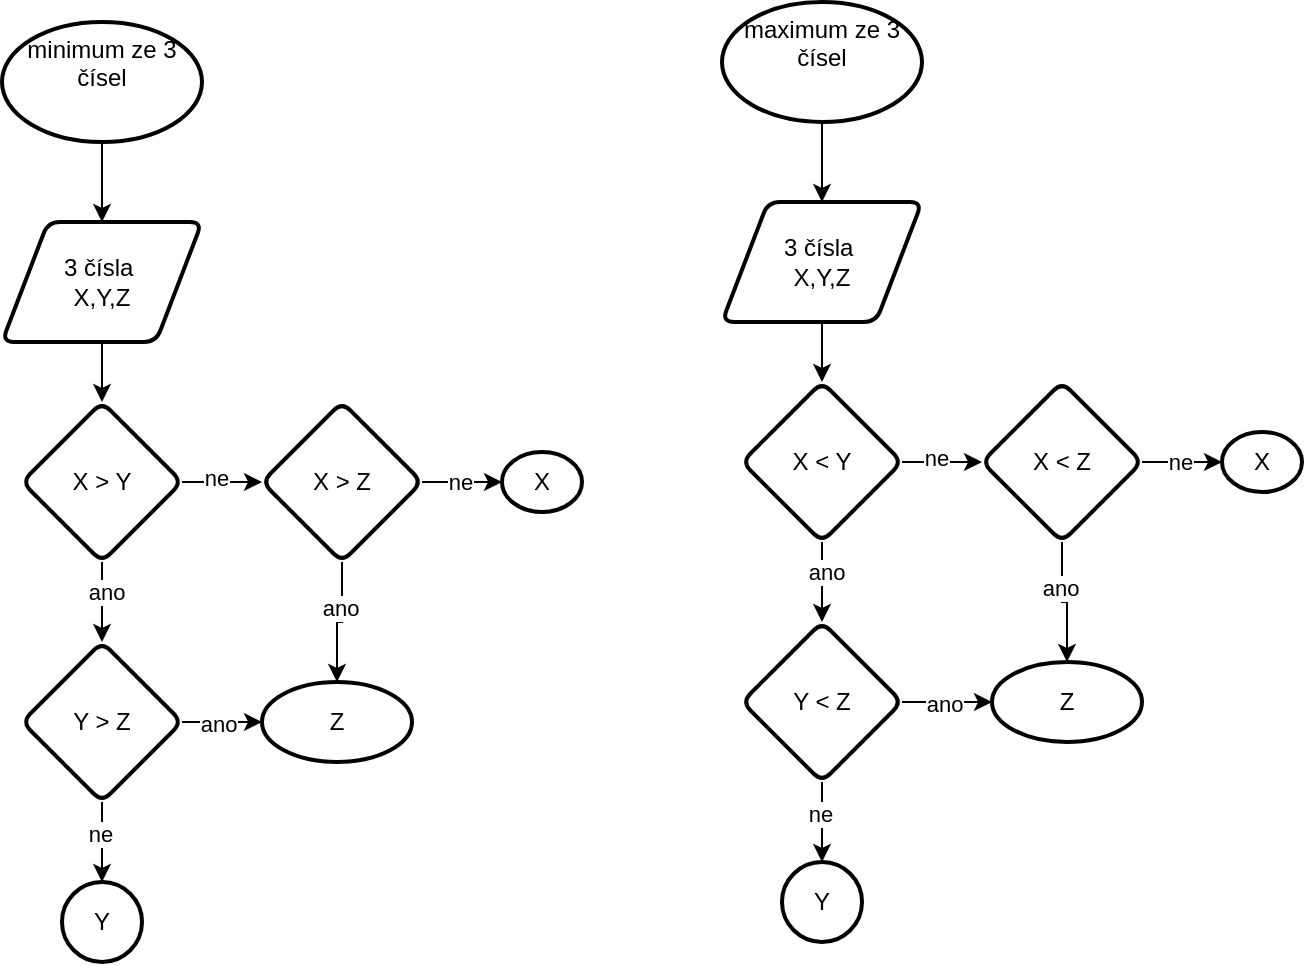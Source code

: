<mxfile version="22.1.3" type="device">
  <diagram id="C5RBs43oDa-KdzZeNtuy" name="Page-1">
    <mxGraphModel dx="1155" dy="661" grid="1" gridSize="10" guides="1" tooltips="1" connect="1" arrows="1" fold="1" page="1" pageScale="1" pageWidth="827" pageHeight="1169" math="0" shadow="0">
      <root>
        <mxCell id="WIyWlLk6GJQsqaUBKTNV-0" />
        <mxCell id="WIyWlLk6GJQsqaUBKTNV-1" parent="WIyWlLk6GJQsqaUBKTNV-0" />
        <mxCell id="EGvyy3Lo6LBRKcF2sGLg-6" value="" style="edgeStyle=orthogonalEdgeStyle;rounded=0;orthogonalLoop=1;jettySize=auto;html=1;" edge="1" parent="WIyWlLk6GJQsqaUBKTNV-1" source="EGvyy3Lo6LBRKcF2sGLg-2" target="EGvyy3Lo6LBRKcF2sGLg-5">
          <mxGeometry relative="1" as="geometry" />
        </mxCell>
        <mxCell id="EGvyy3Lo6LBRKcF2sGLg-2" value="3 čísla&amp;nbsp;&lt;br&gt;X,Y,Z" style="shape=parallelogram;html=1;strokeWidth=2;perimeter=parallelogramPerimeter;whiteSpace=wrap;rounded=1;arcSize=12;size=0.23;" vertex="1" parent="WIyWlLk6GJQsqaUBKTNV-1">
          <mxGeometry x="40" y="140" width="100" height="60" as="geometry" />
        </mxCell>
        <mxCell id="EGvyy3Lo6LBRKcF2sGLg-4" value="" style="edgeStyle=orthogonalEdgeStyle;rounded=0;orthogonalLoop=1;jettySize=auto;html=1;" edge="1" parent="WIyWlLk6GJQsqaUBKTNV-1" source="EGvyy3Lo6LBRKcF2sGLg-3" target="EGvyy3Lo6LBRKcF2sGLg-2">
          <mxGeometry relative="1" as="geometry" />
        </mxCell>
        <mxCell id="EGvyy3Lo6LBRKcF2sGLg-3" value="minimum ze 3 čísel" style="strokeWidth=2;html=1;shape=mxgraph.flowchart.start_2;whiteSpace=wrap;verticalAlign=top;" vertex="1" parent="WIyWlLk6GJQsqaUBKTNV-1">
          <mxGeometry x="40" y="40" width="100" height="60" as="geometry" />
        </mxCell>
        <mxCell id="EGvyy3Lo6LBRKcF2sGLg-8" value="" style="edgeStyle=orthogonalEdgeStyle;rounded=0;orthogonalLoop=1;jettySize=auto;html=1;" edge="1" parent="WIyWlLk6GJQsqaUBKTNV-1" source="EGvyy3Lo6LBRKcF2sGLg-5" target="EGvyy3Lo6LBRKcF2sGLg-7">
          <mxGeometry relative="1" as="geometry" />
        </mxCell>
        <mxCell id="EGvyy3Lo6LBRKcF2sGLg-12" value="ano" style="edgeLabel;html=1;align=center;verticalAlign=middle;resizable=0;points=[];" vertex="1" connectable="0" parent="EGvyy3Lo6LBRKcF2sGLg-8">
          <mxGeometry x="-0.25" y="2" relative="1" as="geometry">
            <mxPoint as="offset" />
          </mxGeometry>
        </mxCell>
        <mxCell id="EGvyy3Lo6LBRKcF2sGLg-17" value="" style="edgeStyle=orthogonalEdgeStyle;rounded=0;orthogonalLoop=1;jettySize=auto;html=1;" edge="1" parent="WIyWlLk6GJQsqaUBKTNV-1" source="EGvyy3Lo6LBRKcF2sGLg-5" target="EGvyy3Lo6LBRKcF2sGLg-16">
          <mxGeometry relative="1" as="geometry" />
        </mxCell>
        <mxCell id="EGvyy3Lo6LBRKcF2sGLg-33" value="ne" style="edgeLabel;html=1;align=center;verticalAlign=middle;resizable=0;points=[];" vertex="1" connectable="0" parent="EGvyy3Lo6LBRKcF2sGLg-17">
          <mxGeometry x="-0.144" y="2" relative="1" as="geometry">
            <mxPoint as="offset" />
          </mxGeometry>
        </mxCell>
        <mxCell id="EGvyy3Lo6LBRKcF2sGLg-5" value="X &amp;gt; Y" style="rhombus;whiteSpace=wrap;html=1;strokeWidth=2;rounded=1;arcSize=12;" vertex="1" parent="WIyWlLk6GJQsqaUBKTNV-1">
          <mxGeometry x="50" y="230" width="80" height="80" as="geometry" />
        </mxCell>
        <mxCell id="EGvyy3Lo6LBRKcF2sGLg-10" value="" style="edgeStyle=orthogonalEdgeStyle;rounded=0;orthogonalLoop=1;jettySize=auto;html=1;" edge="1" parent="WIyWlLk6GJQsqaUBKTNV-1" source="EGvyy3Lo6LBRKcF2sGLg-7" target="EGvyy3Lo6LBRKcF2sGLg-9">
          <mxGeometry relative="1" as="geometry" />
        </mxCell>
        <mxCell id="EGvyy3Lo6LBRKcF2sGLg-11" value="ano" style="edgeLabel;html=1;align=center;verticalAlign=middle;resizable=0;points=[];" vertex="1" connectable="0" parent="EGvyy3Lo6LBRKcF2sGLg-10">
          <mxGeometry x="-0.1" y="-1" relative="1" as="geometry">
            <mxPoint as="offset" />
          </mxGeometry>
        </mxCell>
        <mxCell id="EGvyy3Lo6LBRKcF2sGLg-23" value="" style="edgeStyle=orthogonalEdgeStyle;rounded=0;orthogonalLoop=1;jettySize=auto;html=1;" edge="1" parent="WIyWlLk6GJQsqaUBKTNV-1" source="EGvyy3Lo6LBRKcF2sGLg-7" target="EGvyy3Lo6LBRKcF2sGLg-22">
          <mxGeometry relative="1" as="geometry" />
        </mxCell>
        <mxCell id="EGvyy3Lo6LBRKcF2sGLg-24" value="ne" style="edgeLabel;html=1;align=center;verticalAlign=middle;resizable=0;points=[];" vertex="1" connectable="0" parent="EGvyy3Lo6LBRKcF2sGLg-23">
          <mxGeometry x="-0.219" y="-1" relative="1" as="geometry">
            <mxPoint as="offset" />
          </mxGeometry>
        </mxCell>
        <mxCell id="EGvyy3Lo6LBRKcF2sGLg-7" value="Y &amp;gt; Z" style="rhombus;whiteSpace=wrap;html=1;strokeWidth=2;rounded=1;arcSize=12;" vertex="1" parent="WIyWlLk6GJQsqaUBKTNV-1">
          <mxGeometry x="50" y="350" width="80" height="80" as="geometry" />
        </mxCell>
        <mxCell id="EGvyy3Lo6LBRKcF2sGLg-9" value="Z" style="ellipse;whiteSpace=wrap;html=1;strokeWidth=2;rounded=1;arcSize=12;" vertex="1" parent="WIyWlLk6GJQsqaUBKTNV-1">
          <mxGeometry x="170" y="370" width="75" height="40" as="geometry" />
        </mxCell>
        <mxCell id="EGvyy3Lo6LBRKcF2sGLg-20" value="" style="edgeStyle=orthogonalEdgeStyle;rounded=0;orthogonalLoop=1;jettySize=auto;html=1;" edge="1" parent="WIyWlLk6GJQsqaUBKTNV-1" source="EGvyy3Lo6LBRKcF2sGLg-16" target="EGvyy3Lo6LBRKcF2sGLg-9">
          <mxGeometry relative="1" as="geometry">
            <mxPoint x="290" y="270.0" as="targetPoint" />
          </mxGeometry>
        </mxCell>
        <mxCell id="EGvyy3Lo6LBRKcF2sGLg-34" value="ano" style="edgeLabel;html=1;align=center;verticalAlign=middle;resizable=0;points=[];" vertex="1" connectable="0" parent="EGvyy3Lo6LBRKcF2sGLg-20">
          <mxGeometry x="-0.259" y="-1" relative="1" as="geometry">
            <mxPoint as="offset" />
          </mxGeometry>
        </mxCell>
        <mxCell id="EGvyy3Lo6LBRKcF2sGLg-26" value="" style="edgeStyle=orthogonalEdgeStyle;rounded=0;orthogonalLoop=1;jettySize=auto;html=1;" edge="1" parent="WIyWlLk6GJQsqaUBKTNV-1" source="EGvyy3Lo6LBRKcF2sGLg-16" target="EGvyy3Lo6LBRKcF2sGLg-25">
          <mxGeometry relative="1" as="geometry" />
        </mxCell>
        <mxCell id="EGvyy3Lo6LBRKcF2sGLg-27" value="ne" style="edgeLabel;html=1;align=center;verticalAlign=middle;resizable=0;points=[];" vertex="1" connectable="0" parent="EGvyy3Lo6LBRKcF2sGLg-26">
          <mxGeometry x="-0.06" relative="1" as="geometry">
            <mxPoint as="offset" />
          </mxGeometry>
        </mxCell>
        <mxCell id="EGvyy3Lo6LBRKcF2sGLg-16" value="X &amp;gt; Z" style="rhombus;whiteSpace=wrap;html=1;strokeWidth=2;rounded=1;arcSize=12;" vertex="1" parent="WIyWlLk6GJQsqaUBKTNV-1">
          <mxGeometry x="170" y="230" width="80" height="80" as="geometry" />
        </mxCell>
        <mxCell id="EGvyy3Lo6LBRKcF2sGLg-22" value="Y" style="ellipse;whiteSpace=wrap;html=1;strokeWidth=2;rounded=1;arcSize=12;" vertex="1" parent="WIyWlLk6GJQsqaUBKTNV-1">
          <mxGeometry x="70" y="470" width="40" height="40" as="geometry" />
        </mxCell>
        <mxCell id="EGvyy3Lo6LBRKcF2sGLg-25" value="X" style="ellipse;whiteSpace=wrap;html=1;strokeWidth=2;rounded=1;arcSize=12;" vertex="1" parent="WIyWlLk6GJQsqaUBKTNV-1">
          <mxGeometry x="290" y="255" width="40" height="30" as="geometry" />
        </mxCell>
        <mxCell id="EGvyy3Lo6LBRKcF2sGLg-35" value="" style="edgeStyle=orthogonalEdgeStyle;rounded=0;orthogonalLoop=1;jettySize=auto;html=1;" edge="1" parent="WIyWlLk6GJQsqaUBKTNV-1" source="EGvyy3Lo6LBRKcF2sGLg-36" target="EGvyy3Lo6LBRKcF2sGLg-43">
          <mxGeometry relative="1" as="geometry" />
        </mxCell>
        <mxCell id="EGvyy3Lo6LBRKcF2sGLg-36" value="3 čísla&amp;nbsp;&lt;br&gt;X,Y,Z" style="shape=parallelogram;html=1;strokeWidth=2;perimeter=parallelogramPerimeter;whiteSpace=wrap;rounded=1;arcSize=12;size=0.23;" vertex="1" parent="WIyWlLk6GJQsqaUBKTNV-1">
          <mxGeometry x="400" y="130" width="100" height="60" as="geometry" />
        </mxCell>
        <mxCell id="EGvyy3Lo6LBRKcF2sGLg-37" value="" style="edgeStyle=orthogonalEdgeStyle;rounded=0;orthogonalLoop=1;jettySize=auto;html=1;" edge="1" parent="WIyWlLk6GJQsqaUBKTNV-1" source="EGvyy3Lo6LBRKcF2sGLg-38" target="EGvyy3Lo6LBRKcF2sGLg-36">
          <mxGeometry relative="1" as="geometry" />
        </mxCell>
        <mxCell id="EGvyy3Lo6LBRKcF2sGLg-38" value="maximum ze 3 čísel" style="strokeWidth=2;html=1;shape=mxgraph.flowchart.start_2;whiteSpace=wrap;verticalAlign=top;" vertex="1" parent="WIyWlLk6GJQsqaUBKTNV-1">
          <mxGeometry x="400" y="30" width="100" height="60" as="geometry" />
        </mxCell>
        <mxCell id="EGvyy3Lo6LBRKcF2sGLg-39" value="" style="edgeStyle=orthogonalEdgeStyle;rounded=0;orthogonalLoop=1;jettySize=auto;html=1;" edge="1" parent="WIyWlLk6GJQsqaUBKTNV-1" source="EGvyy3Lo6LBRKcF2sGLg-43" target="EGvyy3Lo6LBRKcF2sGLg-48">
          <mxGeometry relative="1" as="geometry" />
        </mxCell>
        <mxCell id="EGvyy3Lo6LBRKcF2sGLg-40" value="ano" style="edgeLabel;html=1;align=center;verticalAlign=middle;resizable=0;points=[];" vertex="1" connectable="0" parent="EGvyy3Lo6LBRKcF2sGLg-39">
          <mxGeometry x="-0.25" y="2" relative="1" as="geometry">
            <mxPoint as="offset" />
          </mxGeometry>
        </mxCell>
        <mxCell id="EGvyy3Lo6LBRKcF2sGLg-41" value="" style="edgeStyle=orthogonalEdgeStyle;rounded=0;orthogonalLoop=1;jettySize=auto;html=1;" edge="1" parent="WIyWlLk6GJQsqaUBKTNV-1" source="EGvyy3Lo6LBRKcF2sGLg-43" target="EGvyy3Lo6LBRKcF2sGLg-54">
          <mxGeometry relative="1" as="geometry" />
        </mxCell>
        <mxCell id="EGvyy3Lo6LBRKcF2sGLg-42" value="ne" style="edgeLabel;html=1;align=center;verticalAlign=middle;resizable=0;points=[];" vertex="1" connectable="0" parent="EGvyy3Lo6LBRKcF2sGLg-41">
          <mxGeometry x="-0.144" y="2" relative="1" as="geometry">
            <mxPoint as="offset" />
          </mxGeometry>
        </mxCell>
        <mxCell id="EGvyy3Lo6LBRKcF2sGLg-43" value="X &amp;lt; Y" style="rhombus;whiteSpace=wrap;html=1;strokeWidth=2;rounded=1;arcSize=12;" vertex="1" parent="WIyWlLk6GJQsqaUBKTNV-1">
          <mxGeometry x="410" y="220" width="80" height="80" as="geometry" />
        </mxCell>
        <mxCell id="EGvyy3Lo6LBRKcF2sGLg-44" value="" style="edgeStyle=orthogonalEdgeStyle;rounded=0;orthogonalLoop=1;jettySize=auto;html=1;" edge="1" parent="WIyWlLk6GJQsqaUBKTNV-1" source="EGvyy3Lo6LBRKcF2sGLg-48" target="EGvyy3Lo6LBRKcF2sGLg-49">
          <mxGeometry relative="1" as="geometry" />
        </mxCell>
        <mxCell id="EGvyy3Lo6LBRKcF2sGLg-45" value="ano" style="edgeLabel;html=1;align=center;verticalAlign=middle;resizable=0;points=[];" vertex="1" connectable="0" parent="EGvyy3Lo6LBRKcF2sGLg-44">
          <mxGeometry x="-0.1" y="-1" relative="1" as="geometry">
            <mxPoint as="offset" />
          </mxGeometry>
        </mxCell>
        <mxCell id="EGvyy3Lo6LBRKcF2sGLg-46" value="" style="edgeStyle=orthogonalEdgeStyle;rounded=0;orthogonalLoop=1;jettySize=auto;html=1;" edge="1" parent="WIyWlLk6GJQsqaUBKTNV-1" source="EGvyy3Lo6LBRKcF2sGLg-48" target="EGvyy3Lo6LBRKcF2sGLg-56">
          <mxGeometry relative="1" as="geometry" />
        </mxCell>
        <mxCell id="EGvyy3Lo6LBRKcF2sGLg-47" value="ne" style="edgeLabel;html=1;align=center;verticalAlign=middle;resizable=0;points=[];" vertex="1" connectable="0" parent="EGvyy3Lo6LBRKcF2sGLg-46">
          <mxGeometry x="-0.219" y="-1" relative="1" as="geometry">
            <mxPoint as="offset" />
          </mxGeometry>
        </mxCell>
        <mxCell id="EGvyy3Lo6LBRKcF2sGLg-48" value="Y &amp;lt; Z" style="rhombus;whiteSpace=wrap;html=1;strokeWidth=2;rounded=1;arcSize=12;" vertex="1" parent="WIyWlLk6GJQsqaUBKTNV-1">
          <mxGeometry x="410" y="340" width="80" height="80" as="geometry" />
        </mxCell>
        <mxCell id="EGvyy3Lo6LBRKcF2sGLg-49" value="Z" style="ellipse;whiteSpace=wrap;html=1;strokeWidth=2;rounded=1;arcSize=12;" vertex="1" parent="WIyWlLk6GJQsqaUBKTNV-1">
          <mxGeometry x="535" y="360" width="75" height="40" as="geometry" />
        </mxCell>
        <mxCell id="EGvyy3Lo6LBRKcF2sGLg-50" value="" style="edgeStyle=orthogonalEdgeStyle;rounded=0;orthogonalLoop=1;jettySize=auto;html=1;" edge="1" parent="WIyWlLk6GJQsqaUBKTNV-1" source="EGvyy3Lo6LBRKcF2sGLg-54" target="EGvyy3Lo6LBRKcF2sGLg-49">
          <mxGeometry relative="1" as="geometry">
            <mxPoint x="670" y="320.0" as="targetPoint" />
          </mxGeometry>
        </mxCell>
        <mxCell id="EGvyy3Lo6LBRKcF2sGLg-51" value="ano" style="edgeLabel;html=1;align=center;verticalAlign=middle;resizable=0;points=[];" vertex="1" connectable="0" parent="EGvyy3Lo6LBRKcF2sGLg-50">
          <mxGeometry x="-0.259" y="-1" relative="1" as="geometry">
            <mxPoint as="offset" />
          </mxGeometry>
        </mxCell>
        <mxCell id="EGvyy3Lo6LBRKcF2sGLg-52" value="" style="edgeStyle=orthogonalEdgeStyle;rounded=0;orthogonalLoop=1;jettySize=auto;html=1;" edge="1" parent="WIyWlLk6GJQsqaUBKTNV-1" source="EGvyy3Lo6LBRKcF2sGLg-54" target="EGvyy3Lo6LBRKcF2sGLg-57">
          <mxGeometry relative="1" as="geometry" />
        </mxCell>
        <mxCell id="EGvyy3Lo6LBRKcF2sGLg-53" value="ne" style="edgeLabel;html=1;align=center;verticalAlign=middle;resizable=0;points=[];" vertex="1" connectable="0" parent="EGvyy3Lo6LBRKcF2sGLg-52">
          <mxGeometry x="-0.06" relative="1" as="geometry">
            <mxPoint as="offset" />
          </mxGeometry>
        </mxCell>
        <mxCell id="EGvyy3Lo6LBRKcF2sGLg-54" value="X &amp;lt; Z" style="rhombus;whiteSpace=wrap;html=1;strokeWidth=2;rounded=1;arcSize=12;" vertex="1" parent="WIyWlLk6GJQsqaUBKTNV-1">
          <mxGeometry x="530" y="220" width="80" height="80" as="geometry" />
        </mxCell>
        <mxCell id="EGvyy3Lo6LBRKcF2sGLg-56" value="Y" style="ellipse;whiteSpace=wrap;html=1;strokeWidth=2;rounded=1;arcSize=12;" vertex="1" parent="WIyWlLk6GJQsqaUBKTNV-1">
          <mxGeometry x="430" y="460" width="40" height="40" as="geometry" />
        </mxCell>
        <mxCell id="EGvyy3Lo6LBRKcF2sGLg-57" value="X" style="ellipse;whiteSpace=wrap;html=1;strokeWidth=2;rounded=1;arcSize=12;" vertex="1" parent="WIyWlLk6GJQsqaUBKTNV-1">
          <mxGeometry x="650" y="245" width="40" height="30" as="geometry" />
        </mxCell>
      </root>
    </mxGraphModel>
  </diagram>
</mxfile>
